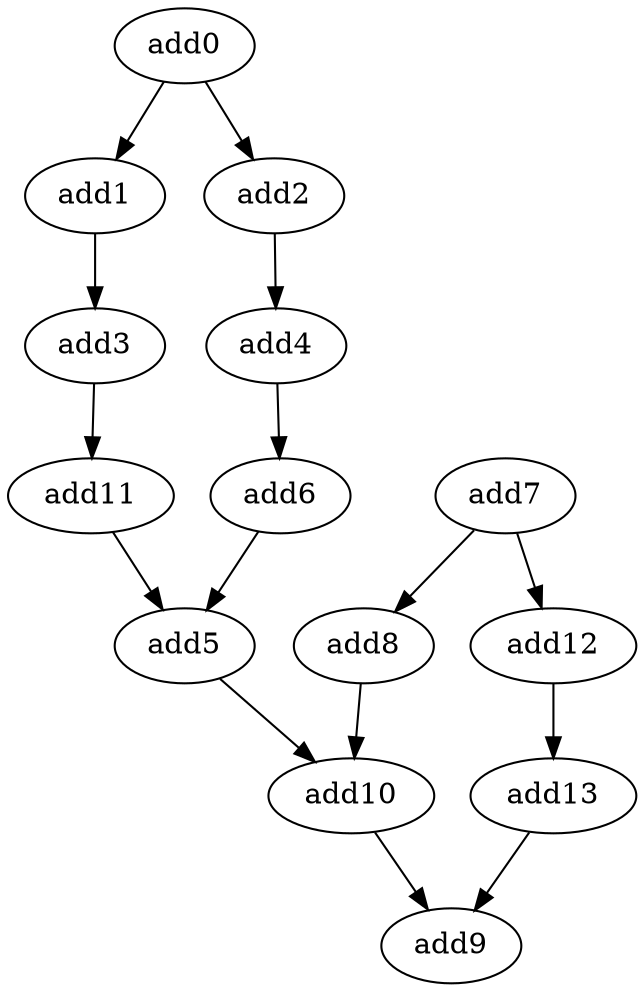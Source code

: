 digraph "G" {
add0 [opcode=add];
add1 [opcode=add];
add2 [opcode=add];
add3 [opcode=add];
add4 [opcode=add];
add5 [opcode=add];
add6 [opcode=add];
add10 [opcode=add];
add7 [opcode=add];
add8 [opcode=add];
add9 [opcode=add];
add11 [opcode=add];
add12 [opcode=add];
add13 [opcode=add];
add0 -> add1  [key=0];
add0 -> add2  [key=0];
add1 -> add3  [key=0];
add2 -> add4  [key=0];
add3 -> add11  [key=0];
add4 -> add6  [key=0];
add5 -> add10  [key=0];
add6 -> add5  [key=0];
add10 -> add9  [key=0];
add7 -> add8  [key=0];
add7 -> add12  [key=0];
add8 -> add10  [key=0];
add11 -> add5  [key=0];
add12 -> add13  [key=0];
add13 -> add9  [key=0];
}
